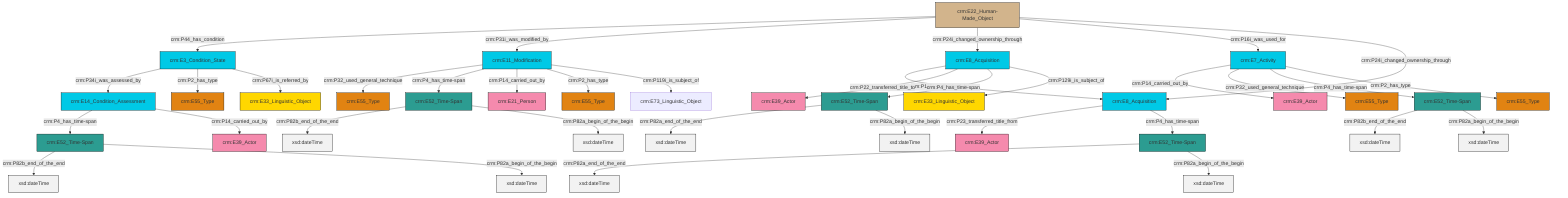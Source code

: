 graph TD
classDef Literal fill:#f2f2f2,stroke:#000000;
classDef CRM_Entity fill:#FFFFFF,stroke:#000000;
classDef Temporal_Entity fill:#00C9E6, stroke:#000000;
classDef Type fill:#E18312, stroke:#000000;
classDef Time-Span fill:#2C9C91, stroke:#000000;
classDef Appellation fill:#FFEB7F, stroke:#000000;
classDef Place fill:#008836, stroke:#000000;
classDef Persistent_Item fill:#B266B2, stroke:#000000;
classDef Conceptual_Object fill:#FFD700, stroke:#000000;
classDef Physical_Thing fill:#D2B48C, stroke:#000000;
classDef Actor fill:#f58aad, stroke:#000000;
classDef PC_Classes fill:#4ce600, stroke:#000000;
classDef Multi fill:#cccccc,stroke:#000000;

2["crm:E8_Acquisition"]:::Temporal_Entity -->|crm:P115i_is_finished_by| 3["crm:E8_Acquisition"]:::Temporal_Entity
0["crm:E22_Human-Made_Object"]:::Physical_Thing -->|crm:P44_has_condition| 4["crm:E3_Condition_State"]:::Temporal_Entity
5["crm:E14_Condition_Assessment"]:::Temporal_Entity -->|crm:P4_has_time-span| 6["crm:E52_Time-Span"]:::Time-Span
5["crm:E14_Condition_Assessment"]:::Temporal_Entity -->|crm:P14_carried_out_by| 13["crm:E39_Actor"]:::Actor
6["crm:E52_Time-Span"]:::Time-Span -->|crm:P82b_end_of_the_end| 18[xsd:dateTime]:::Literal
21["crm:E11_Modification"]:::Temporal_Entity -->|crm:P32_used_general_technique| 22["crm:E55_Type"]:::Type
4["crm:E3_Condition_State"]:::Temporal_Entity -->|crm:P34i_was_assessed_by| 5["crm:E14_Condition_Assessment"]:::Temporal_Entity
21["crm:E11_Modification"]:::Temporal_Entity -->|crm:P4_has_time-span| 24["crm:E52_Time-Span"]:::Time-Span
0["crm:E22_Human-Made_Object"]:::Physical_Thing -->|crm:P31i_was_modified_by| 21["crm:E11_Modification"]:::Temporal_Entity
25["crm:E7_Activity"]:::Temporal_Entity -->|crm:P14_carried_out_by| 7["crm:E39_Actor"]:::Actor
24["crm:E52_Time-Span"]:::Time-Span -->|crm:P82b_end_of_the_end| 29[xsd:dateTime]:::Literal
25["crm:E7_Activity"]:::Temporal_Entity -->|crm:P32_used_general_technique| 26["crm:E55_Type"]:::Type
25["crm:E7_Activity"]:::Temporal_Entity -->|crm:P4_has_time-span| 16["crm:E52_Time-Span"]:::Time-Span
0["crm:E22_Human-Made_Object"]:::Physical_Thing -->|crm:P24i_changed_ownership_through| 2["crm:E8_Acquisition"]:::Temporal_Entity
3["crm:E8_Acquisition"]:::Temporal_Entity -->|crm:P23_transferred_title_from| 32["crm:E39_Actor"]:::Actor
6["crm:E52_Time-Span"]:::Time-Span -->|crm:P82a_begin_of_the_begin| 37[xsd:dateTime]:::Literal
16["crm:E52_Time-Span"]:::Time-Span -->|crm:P82b_end_of_the_end| 38[xsd:dateTime]:::Literal
16["crm:E52_Time-Span"]:::Time-Span -->|crm:P82a_begin_of_the_begin| 39[xsd:dateTime]:::Literal
3["crm:E8_Acquisition"]:::Temporal_Entity -->|crm:P4_has_time-span| 14["crm:E52_Time-Span"]:::Time-Span
2["crm:E8_Acquisition"]:::Temporal_Entity -->|crm:P22_transferred_title_to| 40["crm:E39_Actor"]:::Actor
11["crm:E52_Time-Span"]:::Time-Span -->|crm:P82a_end_of_the_end| 41[xsd:dateTime]:::Literal
14["crm:E52_Time-Span"]:::Time-Span -->|crm:P82a_end_of_the_end| 42[xsd:dateTime]:::Literal
0["crm:E22_Human-Made_Object"]:::Physical_Thing -->|crm:P16i_was_used_for| 25["crm:E7_Activity"]:::Temporal_Entity
11["crm:E52_Time-Span"]:::Time-Span -->|crm:P82a_begin_of_the_begin| 45[xsd:dateTime]:::Literal
14["crm:E52_Time-Span"]:::Time-Span -->|crm:P82a_begin_of_the_begin| 46[xsd:dateTime]:::Literal
21["crm:E11_Modification"]:::Temporal_Entity -->|crm:P14_carried_out_by| 9["crm:E21_Person"]:::Actor
24["crm:E52_Time-Span"]:::Time-Span -->|crm:P82a_begin_of_the_begin| 48[xsd:dateTime]:::Literal
21["crm:E11_Modification"]:::Temporal_Entity -->|crm:P2_has_type| 35["crm:E55_Type"]:::Type
2["crm:E8_Acquisition"]:::Temporal_Entity -->|crm:P4_has_time-span| 11["crm:E52_Time-Span"]:::Time-Span
4["crm:E3_Condition_State"]:::Temporal_Entity -->|crm:P2_has_type| 51["crm:E55_Type"]:::Type
4["crm:E3_Condition_State"]:::Temporal_Entity -->|crm:P67i_is_referred_by| 55["crm:E33_Linguistic_Object"]:::Conceptual_Object
21["crm:E11_Modification"]:::Temporal_Entity -->|crm:P119i_is_subject_of| 19["crm:E73_Linguistic_Object"]:::Default
0["crm:E22_Human-Made_Object"]:::Physical_Thing -->|crm:P24i_changed_ownership_through| 3["crm:E8_Acquisition"]:::Temporal_Entity
2["crm:E8_Acquisition"]:::Temporal_Entity -->|crm:P129i_is_subject_of| 56["crm:E33_Linguistic_Object"]:::Conceptual_Object
25["crm:E7_Activity"]:::Temporal_Entity -->|crm:P2_has_type| 53["crm:E55_Type"]:::Type